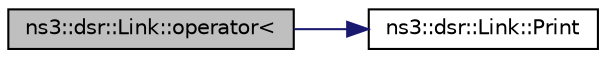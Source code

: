 digraph "ns3::dsr::Link::operator&lt;"
{
  edge [fontname="Helvetica",fontsize="10",labelfontname="Helvetica",labelfontsize="10"];
  node [fontname="Helvetica",fontsize="10",shape=record];
  rankdir="LR";
  Node1 [label="ns3::dsr::Link::operator\<",height=0.2,width=0.4,color="black", fillcolor="grey75", style="filled", fontcolor="black"];
  Node1 -> Node2 [color="midnightblue",fontsize="10",style="solid"];
  Node2 [label="ns3::dsr::Link::Print",height=0.2,width=0.4,color="black", fillcolor="white", style="filled",URL="$df/da1/structns3_1_1dsr_1_1Link.html#ac42e8f24b144070c22574627bf166e02"];
}
